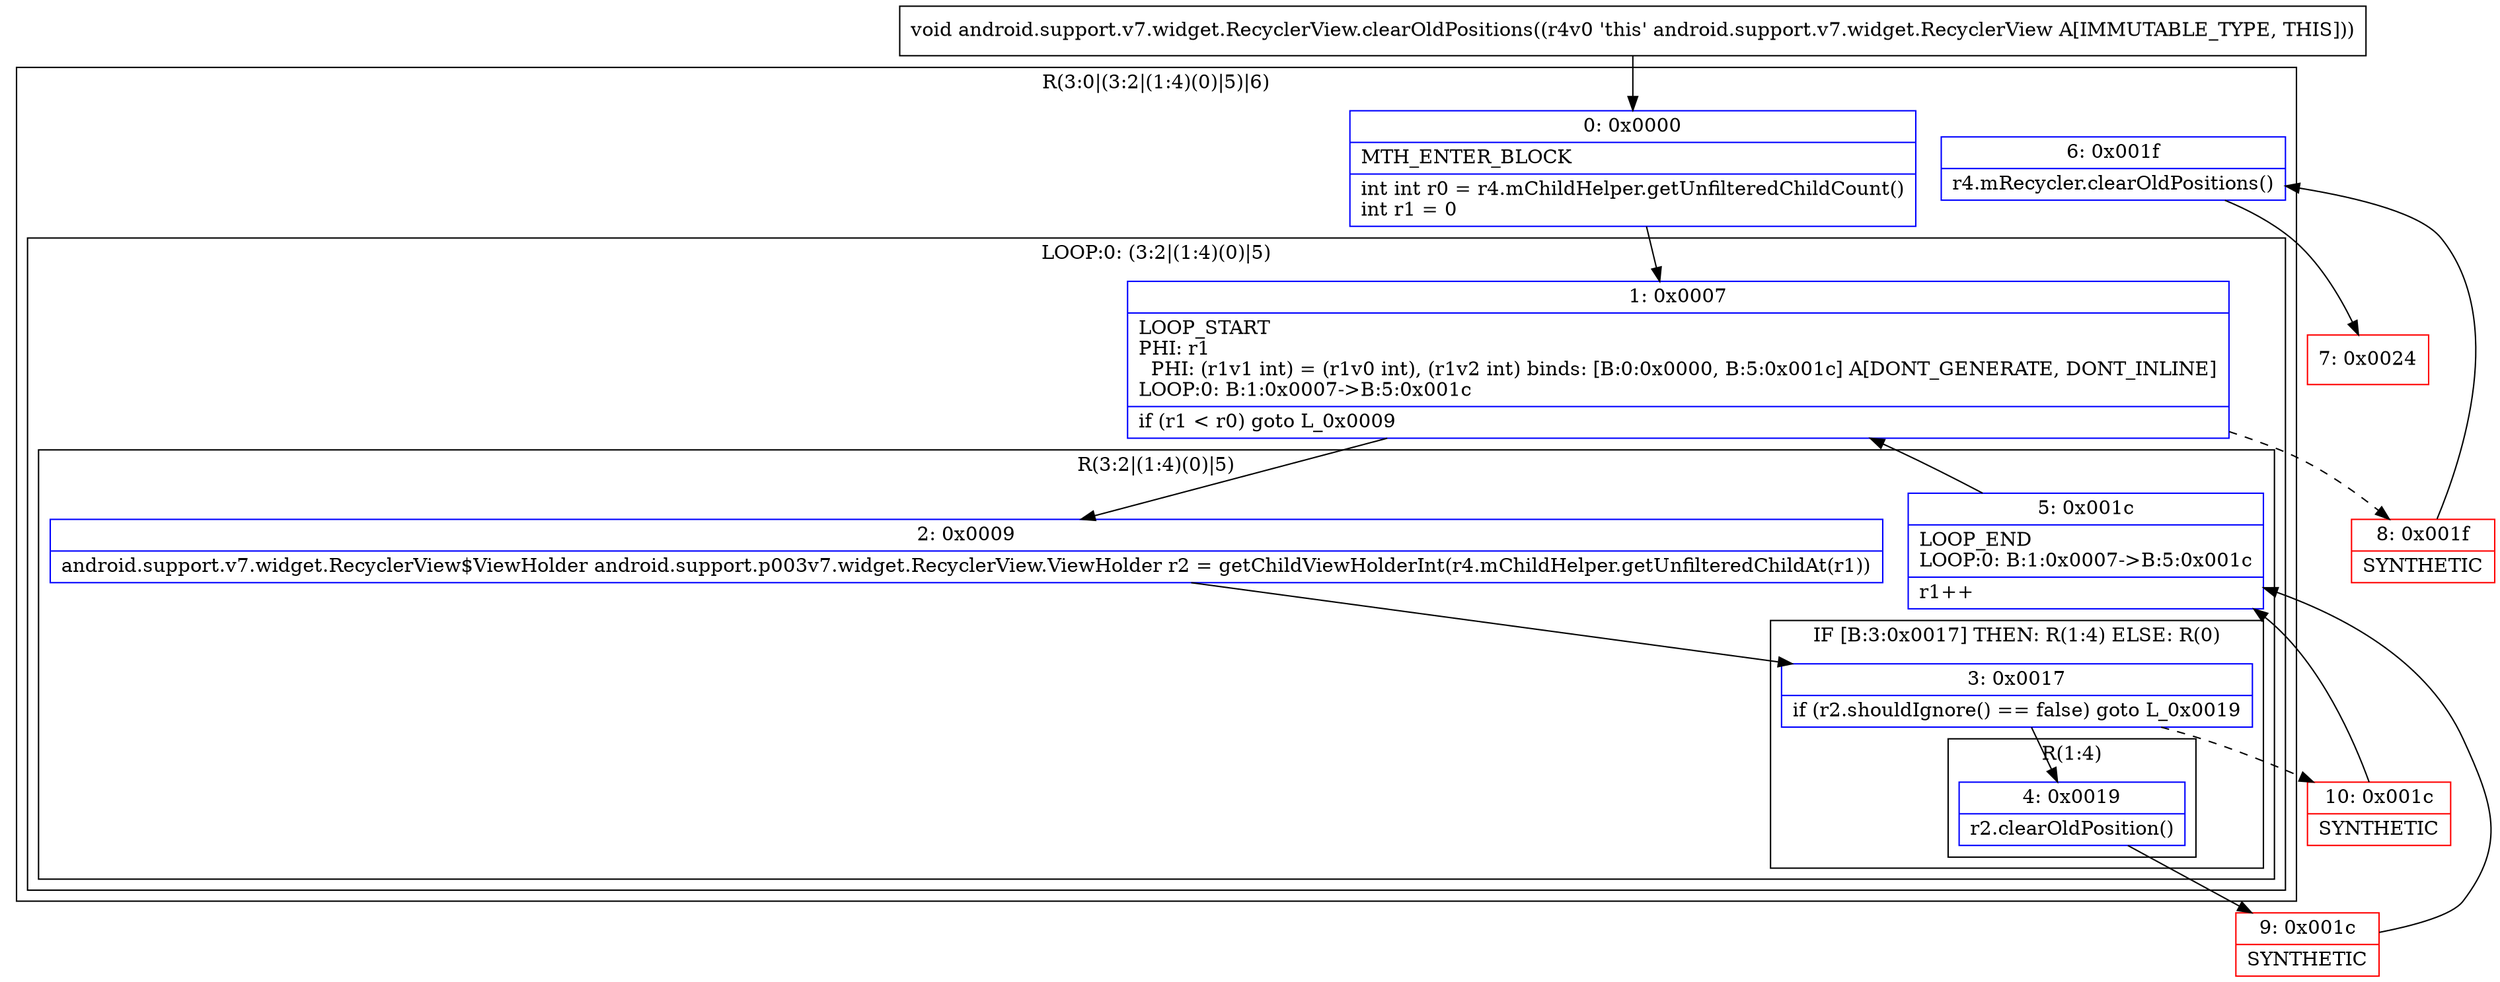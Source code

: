 digraph "CFG forandroid.support.v7.widget.RecyclerView.clearOldPositions()V" {
subgraph cluster_Region_982827266 {
label = "R(3:0|(3:2|(1:4)(0)|5)|6)";
node [shape=record,color=blue];
Node_0 [shape=record,label="{0\:\ 0x0000|MTH_ENTER_BLOCK\l|int int r0 = r4.mChildHelper.getUnfilteredChildCount()\lint r1 = 0\l}"];
subgraph cluster_LoopRegion_264367006 {
label = "LOOP:0: (3:2|(1:4)(0)|5)";
node [shape=record,color=blue];
Node_1 [shape=record,label="{1\:\ 0x0007|LOOP_START\lPHI: r1 \l  PHI: (r1v1 int) = (r1v0 int), (r1v2 int) binds: [B:0:0x0000, B:5:0x001c] A[DONT_GENERATE, DONT_INLINE]\lLOOP:0: B:1:0x0007\-\>B:5:0x001c\l|if (r1 \< r0) goto L_0x0009\l}"];
subgraph cluster_Region_1261466620 {
label = "R(3:2|(1:4)(0)|5)";
node [shape=record,color=blue];
Node_2 [shape=record,label="{2\:\ 0x0009|android.support.v7.widget.RecyclerView$ViewHolder android.support.p003v7.widget.RecyclerView.ViewHolder r2 = getChildViewHolderInt(r4.mChildHelper.getUnfilteredChildAt(r1))\l}"];
subgraph cluster_IfRegion_1270588112 {
label = "IF [B:3:0x0017] THEN: R(1:4) ELSE: R(0)";
node [shape=record,color=blue];
Node_3 [shape=record,label="{3\:\ 0x0017|if (r2.shouldIgnore() == false) goto L_0x0019\l}"];
subgraph cluster_Region_1471936116 {
label = "R(1:4)";
node [shape=record,color=blue];
Node_4 [shape=record,label="{4\:\ 0x0019|r2.clearOldPosition()\l}"];
}
subgraph cluster_Region_1329202034 {
label = "R(0)";
node [shape=record,color=blue];
}
}
Node_5 [shape=record,label="{5\:\ 0x001c|LOOP_END\lLOOP:0: B:1:0x0007\-\>B:5:0x001c\l|r1++\l}"];
}
}
Node_6 [shape=record,label="{6\:\ 0x001f|r4.mRecycler.clearOldPositions()\l}"];
}
Node_7 [shape=record,color=red,label="{7\:\ 0x0024}"];
Node_8 [shape=record,color=red,label="{8\:\ 0x001f|SYNTHETIC\l}"];
Node_9 [shape=record,color=red,label="{9\:\ 0x001c|SYNTHETIC\l}"];
Node_10 [shape=record,color=red,label="{10\:\ 0x001c|SYNTHETIC\l}"];
MethodNode[shape=record,label="{void android.support.v7.widget.RecyclerView.clearOldPositions((r4v0 'this' android.support.v7.widget.RecyclerView A[IMMUTABLE_TYPE, THIS])) }"];
MethodNode -> Node_0;
Node_0 -> Node_1;
Node_1 -> Node_2;
Node_1 -> Node_8[style=dashed];
Node_2 -> Node_3;
Node_3 -> Node_4;
Node_3 -> Node_10[style=dashed];
Node_4 -> Node_9;
Node_5 -> Node_1;
Node_6 -> Node_7;
Node_8 -> Node_6;
Node_9 -> Node_5;
Node_10 -> Node_5;
}

